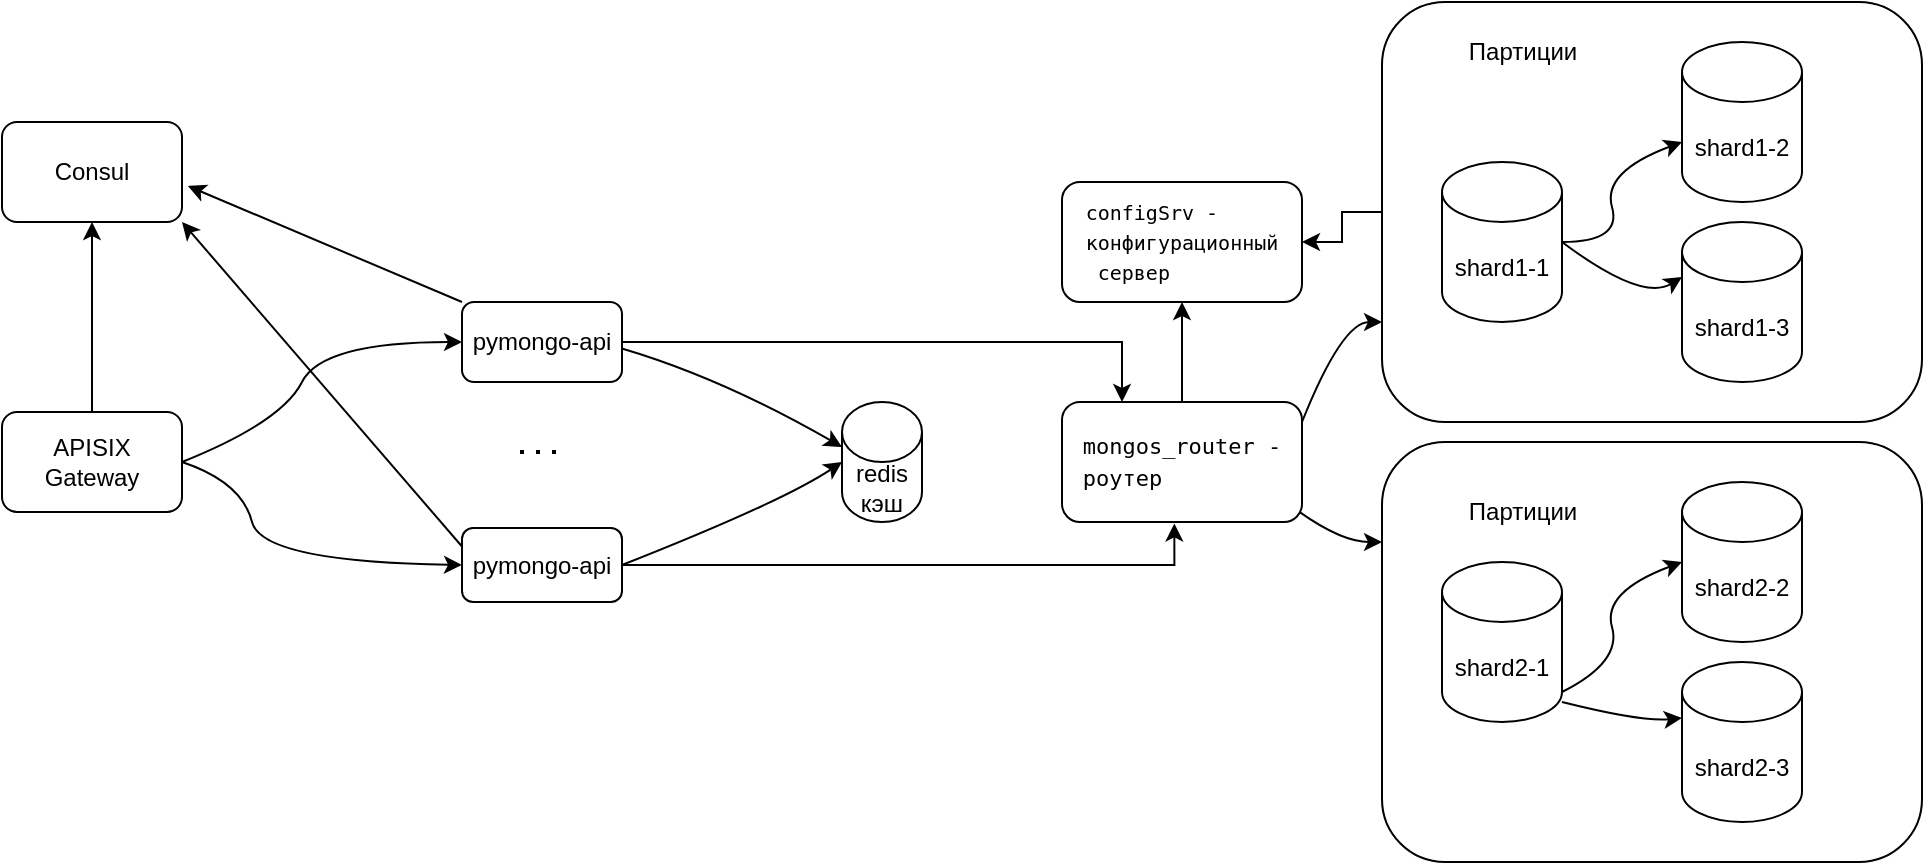 <mxfile version="24.7.13">
  <diagram name="Page-1" id="-H_mtQnk-PTXWXPvYvuk">
    <mxGraphModel dx="1360" dy="1203" grid="1" gridSize="10" guides="1" tooltips="1" connect="1" arrows="1" fold="1" page="1" pageScale="1" pageWidth="1169" pageHeight="827" math="0" shadow="0">
      <root>
        <mxCell id="0" />
        <mxCell id="1" parent="0" />
        <mxCell id="8cPuCwgMG0-DC93ZxVvM-23" value="" style="rounded=1;whiteSpace=wrap;html=1;" vertex="1" parent="1">
          <mxGeometry x="880" y="380" width="270" height="210" as="geometry" />
        </mxCell>
        <mxCell id="8cPuCwgMG0-DC93ZxVvM-24" value="" style="edgeStyle=orthogonalEdgeStyle;rounded=0;orthogonalLoop=1;jettySize=auto;html=1;" edge="1" parent="1" source="8cPuCwgMG0-DC93ZxVvM-22" target="8cPuCwgMG0-DC93ZxVvM-2">
          <mxGeometry relative="1" as="geometry" />
        </mxCell>
        <mxCell id="8cPuCwgMG0-DC93ZxVvM-22" value="" style="rounded=1;whiteSpace=wrap;html=1;align=left;" vertex="1" parent="1">
          <mxGeometry x="880" y="160" width="270" height="210" as="geometry" />
        </mxCell>
        <mxCell id="zA23MoTUsTF4_91t8viU-3" value="pymongo-api" style="rounded=1;whiteSpace=wrap;html=1;" parent="1" vertex="1">
          <mxGeometry x="420" y="423" width="80" height="37" as="geometry" />
        </mxCell>
        <mxCell id="zA23MoTUsTF4_91t8viU-4" style="edgeStyle=orthogonalEdgeStyle;rounded=0;orthogonalLoop=1;jettySize=auto;html=1;exitX=1;exitY=0.5;exitDx=0;exitDy=0;entryX=0.468;entryY=1.012;entryDx=0;entryDy=0;entryPerimeter=0;" parent="1" source="zA23MoTUsTF4_91t8viU-3" target="8cPuCwgMG0-DC93ZxVvM-1" edge="1">
          <mxGeometry relative="1" as="geometry">
            <mxPoint x="720" y="390" as="targetPoint" />
          </mxGeometry>
        </mxCell>
        <mxCell id="8cPuCwgMG0-DC93ZxVvM-1" value="&lt;div style=&quot;text-align: start; background-color: rgb(255, 255, 255); font-size: 11px; line-height: 50%;&quot;&gt;&lt;pre style=&quot;font-family: &amp;quot;JetBrains Mono&amp;quot;, monospace; line-height: 50%;&quot;&gt;mongos_router -&lt;/pre&gt;&lt;pre style=&quot;font-family: &amp;quot;JetBrains Mono&amp;quot;, monospace; line-height: 50%;&quot;&gt;роутер&lt;/pre&gt;&lt;/div&gt;" style="rounded=1;whiteSpace=wrap;html=1;" vertex="1" parent="1">
          <mxGeometry x="720" y="360" width="120" height="60" as="geometry" />
        </mxCell>
        <mxCell id="8cPuCwgMG0-DC93ZxVvM-2" value="&lt;div style=&quot;text-align: start; background-color: rgb(255, 255, 255); font-size: 10px; line-height: 50%;&quot;&gt;&lt;pre style=&quot;font-family: &amp;quot;JetBrains Mono&amp;quot;, monospace; line-height: 50%;&quot;&gt;configSrv -&lt;/pre&gt;&lt;pre style=&quot;font-family: &amp;quot;JetBrains Mono&amp;quot;, monospace; line-height: 50%;&quot;&gt;конфигурационный&lt;/pre&gt;&lt;pre style=&quot;font-family: &amp;quot;JetBrains Mono&amp;quot;, monospace; line-height: 50%;&quot;&gt; сервер&lt;/pre&gt;&lt;/div&gt;" style="rounded=1;whiteSpace=wrap;html=1;" vertex="1" parent="1">
          <mxGeometry x="720" y="250" width="120" height="60" as="geometry" />
        </mxCell>
        <mxCell id="8cPuCwgMG0-DC93ZxVvM-3" value="" style="endArrow=classic;html=1;rounded=0;entryX=0.5;entryY=1;entryDx=0;entryDy=0;" edge="1" parent="1" target="8cPuCwgMG0-DC93ZxVvM-2">
          <mxGeometry width="50" height="50" relative="1" as="geometry">
            <mxPoint x="780" y="360" as="sourcePoint" />
            <mxPoint x="830" y="310" as="targetPoint" />
          </mxGeometry>
        </mxCell>
        <mxCell id="8cPuCwgMG0-DC93ZxVvM-9" value="shard1-1" style="shape=cylinder3;whiteSpace=wrap;html=1;boundedLbl=1;backgroundOutline=1;size=15;" vertex="1" parent="1">
          <mxGeometry x="910" y="240" width="60" height="80" as="geometry" />
        </mxCell>
        <mxCell id="8cPuCwgMG0-DC93ZxVvM-10" value="shard2-1" style="shape=cylinder3;whiteSpace=wrap;html=1;boundedLbl=1;backgroundOutline=1;size=15;" vertex="1" parent="1">
          <mxGeometry x="910" y="440" width="60" height="80" as="geometry" />
        </mxCell>
        <mxCell id="8cPuCwgMG0-DC93ZxVvM-14" value="" style="curved=1;endArrow=classic;html=1;rounded=0;exitX=1;exitY=0.5;exitDx=0;exitDy=0;exitPerimeter=0;" edge="1" parent="1" source="8cPuCwgMG0-DC93ZxVvM-9">
          <mxGeometry width="50" height="50" relative="1" as="geometry">
            <mxPoint x="970" y="295" as="sourcePoint" />
            <mxPoint x="1030" y="230" as="targetPoint" />
            <Array as="points">
              <mxPoint x="1000" y="280" />
              <mxPoint x="990" y="245" />
            </Array>
          </mxGeometry>
        </mxCell>
        <mxCell id="8cPuCwgMG0-DC93ZxVvM-15" value="shard1-2" style="shape=cylinder3;whiteSpace=wrap;html=1;boundedLbl=1;backgroundOutline=1;size=15;" vertex="1" parent="1">
          <mxGeometry x="1030" y="180" width="60" height="80" as="geometry" />
        </mxCell>
        <mxCell id="8cPuCwgMG0-DC93ZxVvM-16" value="" style="curved=1;endArrow=classic;html=1;rounded=0;exitX=1;exitY=0.5;exitDx=0;exitDy=0;exitPerimeter=0;entryX=0;entryY=0;entryDx=0;entryDy=27.5;entryPerimeter=0;" edge="1" parent="1" source="8cPuCwgMG0-DC93ZxVvM-9" target="8cPuCwgMG0-DC93ZxVvM-17">
          <mxGeometry width="50" height="50" relative="1" as="geometry">
            <mxPoint x="980" y="340" as="sourcePoint" />
            <mxPoint x="1040" y="320" as="targetPoint" />
            <Array as="points">
              <mxPoint x="1010" y="310" />
            </Array>
          </mxGeometry>
        </mxCell>
        <mxCell id="8cPuCwgMG0-DC93ZxVvM-17" value="shard1-3" style="shape=cylinder3;whiteSpace=wrap;html=1;boundedLbl=1;backgroundOutline=1;size=15;" vertex="1" parent="1">
          <mxGeometry x="1030" y="270" width="60" height="80" as="geometry" />
        </mxCell>
        <mxCell id="8cPuCwgMG0-DC93ZxVvM-18" value="shard2-2" style="shape=cylinder3;whiteSpace=wrap;html=1;boundedLbl=1;backgroundOutline=1;size=15;" vertex="1" parent="1">
          <mxGeometry x="1030" y="400" width="60" height="80" as="geometry" />
        </mxCell>
        <mxCell id="8cPuCwgMG0-DC93ZxVvM-19" value="shard2-3" style="shape=cylinder3;whiteSpace=wrap;html=1;boundedLbl=1;backgroundOutline=1;size=15;" vertex="1" parent="1">
          <mxGeometry x="1030" y="490" width="60" height="80" as="geometry" />
        </mxCell>
        <mxCell id="8cPuCwgMG0-DC93ZxVvM-20" value="" style="curved=1;endArrow=classic;html=1;rounded=0;" edge="1" parent="1">
          <mxGeometry width="50" height="50" relative="1" as="geometry">
            <mxPoint x="970" y="505" as="sourcePoint" />
            <mxPoint x="1030" y="440" as="targetPoint" />
            <Array as="points">
              <mxPoint x="1000" y="490" />
              <mxPoint x="990" y="455" />
            </Array>
          </mxGeometry>
        </mxCell>
        <mxCell id="8cPuCwgMG0-DC93ZxVvM-21" value="" style="curved=1;endArrow=classic;html=1;rounded=0;exitX=1;exitY=0.5;exitDx=0;exitDy=0;exitPerimeter=0;entryX=0;entryY=0;entryDx=0;entryDy=27.5;entryPerimeter=0;" edge="1" parent="1">
          <mxGeometry width="50" height="50" relative="1" as="geometry">
            <mxPoint x="970" y="510" as="sourcePoint" />
            <mxPoint x="1030" y="518" as="targetPoint" />
            <Array as="points">
              <mxPoint x="1010" y="520" />
            </Array>
          </mxGeometry>
        </mxCell>
        <mxCell id="8cPuCwgMG0-DC93ZxVvM-27" value="" style="curved=1;endArrow=classic;html=1;rounded=0;" edge="1" parent="1">
          <mxGeometry width="50" height="50" relative="1" as="geometry">
            <mxPoint x="840" y="370" as="sourcePoint" />
            <mxPoint x="880" y="320" as="targetPoint" />
            <Array as="points">
              <mxPoint x="860" y="320" />
            </Array>
          </mxGeometry>
        </mxCell>
        <mxCell id="8cPuCwgMG0-DC93ZxVvM-28" value="" style="curved=1;endArrow=classic;html=1;rounded=0;exitX=0.992;exitY=0.92;exitDx=0;exitDy=0;exitPerimeter=0;" edge="1" parent="1" source="8cPuCwgMG0-DC93ZxVvM-1">
          <mxGeometry width="50" height="50" relative="1" as="geometry">
            <mxPoint x="830" y="480" as="sourcePoint" />
            <mxPoint x="880" y="430" as="targetPoint" />
            <Array as="points">
              <mxPoint x="860" y="430" />
            </Array>
          </mxGeometry>
        </mxCell>
        <mxCell id="8cPuCwgMG0-DC93ZxVvM-30" value="redis&lt;div&gt;кэш&lt;/div&gt;" style="shape=cylinder3;whiteSpace=wrap;html=1;boundedLbl=1;backgroundOutline=1;size=15;" vertex="1" parent="1">
          <mxGeometry x="610" y="360" width="40" height="60" as="geometry" />
        </mxCell>
        <mxCell id="8cPuCwgMG0-DC93ZxVvM-33" value="Партиции" style="text;html=1;align=center;verticalAlign=middle;resizable=0;points=[];autosize=1;strokeColor=none;fillColor=none;" vertex="1" parent="1">
          <mxGeometry x="910" y="170" width="80" height="30" as="geometry" />
        </mxCell>
        <mxCell id="8cPuCwgMG0-DC93ZxVvM-34" value="Партиции" style="text;html=1;align=center;verticalAlign=middle;resizable=0;points=[];autosize=1;strokeColor=none;fillColor=none;" vertex="1" parent="1">
          <mxGeometry x="910" y="400" width="80" height="30" as="geometry" />
        </mxCell>
        <mxCell id="8cPuCwgMG0-DC93ZxVvM-39" value="" style="edgeStyle=orthogonalEdgeStyle;rounded=0;orthogonalLoop=1;jettySize=auto;html=1;entryX=0.25;entryY=0;entryDx=0;entryDy=0;" edge="1" parent="1" source="8cPuCwgMG0-DC93ZxVvM-35" target="8cPuCwgMG0-DC93ZxVvM-1">
          <mxGeometry relative="1" as="geometry" />
        </mxCell>
        <mxCell id="8cPuCwgMG0-DC93ZxVvM-35" value="pymongo-api" style="rounded=1;whiteSpace=wrap;html=1;" vertex="1" parent="1">
          <mxGeometry x="420" y="310" width="80" height="40" as="geometry" />
        </mxCell>
        <mxCell id="8cPuCwgMG0-DC93ZxVvM-36" value="" style="curved=1;endArrow=classic;html=1;rounded=0;entryX=0;entryY=0.5;entryDx=0;entryDy=0;entryPerimeter=0;exitX=1;exitY=0.5;exitDx=0;exitDy=0;" edge="1" parent="1" source="zA23MoTUsTF4_91t8viU-3" target="8cPuCwgMG0-DC93ZxVvM-30">
          <mxGeometry width="50" height="50" relative="1" as="geometry">
            <mxPoint x="530" y="380" as="sourcePoint" />
            <mxPoint x="580" y="330" as="targetPoint" />
            <Array as="points">
              <mxPoint x="580" y="410" />
            </Array>
          </mxGeometry>
        </mxCell>
        <mxCell id="8cPuCwgMG0-DC93ZxVvM-37" value="" style="curved=1;endArrow=classic;html=1;rounded=0;exitX=0.999;exitY=0.581;exitDx=0;exitDy=0;exitPerimeter=0;entryX=0;entryY=0;entryDx=0;entryDy=22.5;entryPerimeter=0;" edge="1" parent="1" source="8cPuCwgMG0-DC93ZxVvM-35" target="8cPuCwgMG0-DC93ZxVvM-30">
          <mxGeometry width="50" height="50" relative="1" as="geometry">
            <mxPoint x="540" y="390" as="sourcePoint" />
            <mxPoint x="610" y="330" as="targetPoint" />
            <Array as="points">
              <mxPoint x="550" y="348" />
            </Array>
          </mxGeometry>
        </mxCell>
        <mxCell id="8cPuCwgMG0-DC93ZxVvM-45" value="" style="edgeStyle=orthogonalEdgeStyle;rounded=0;orthogonalLoop=1;jettySize=auto;html=1;" edge="1" parent="1" source="8cPuCwgMG0-DC93ZxVvM-40" target="8cPuCwgMG0-DC93ZxVvM-43">
          <mxGeometry relative="1" as="geometry" />
        </mxCell>
        <mxCell id="8cPuCwgMG0-DC93ZxVvM-40" value="APISIX&lt;div&gt;Gateway&lt;/div&gt;" style="rounded=1;whiteSpace=wrap;html=1;" vertex="1" parent="1">
          <mxGeometry x="190" y="365" width="90" height="50" as="geometry" />
        </mxCell>
        <mxCell id="8cPuCwgMG0-DC93ZxVvM-41" value="" style="curved=1;endArrow=classic;html=1;rounded=0;entryX=0;entryY=0.5;entryDx=0;entryDy=0;exitX=1;exitY=0.5;exitDx=0;exitDy=0;" edge="1" parent="1" source="8cPuCwgMG0-DC93ZxVvM-40" target="8cPuCwgMG0-DC93ZxVvM-35">
          <mxGeometry width="50" height="50" relative="1" as="geometry">
            <mxPoint x="280" y="370" as="sourcePoint" />
            <mxPoint x="330" y="320" as="targetPoint" />
            <Array as="points">
              <mxPoint x="330" y="370" />
              <mxPoint x="350" y="330" />
            </Array>
          </mxGeometry>
        </mxCell>
        <mxCell id="8cPuCwgMG0-DC93ZxVvM-42" value="" style="curved=1;endArrow=classic;html=1;rounded=0;entryX=0;entryY=0.5;entryDx=0;entryDy=0;" edge="1" parent="1" target="zA23MoTUsTF4_91t8viU-3">
          <mxGeometry width="50" height="50" relative="1" as="geometry">
            <mxPoint x="280" y="390" as="sourcePoint" />
            <mxPoint x="330" y="340" as="targetPoint" />
            <Array as="points">
              <mxPoint x="310" y="400" />
              <mxPoint x="320" y="440" />
            </Array>
          </mxGeometry>
        </mxCell>
        <mxCell id="8cPuCwgMG0-DC93ZxVvM-43" value="Consul" style="rounded=1;whiteSpace=wrap;html=1;" vertex="1" parent="1">
          <mxGeometry x="190" y="220" width="90" height="50" as="geometry" />
        </mxCell>
        <mxCell id="8cPuCwgMG0-DC93ZxVvM-47" value="" style="endArrow=classic;html=1;rounded=0;entryX=1;entryY=1;entryDx=0;entryDy=0;exitX=0;exitY=0.25;exitDx=0;exitDy=0;" edge="1" parent="1" source="zA23MoTUsTF4_91t8viU-3" target="8cPuCwgMG0-DC93ZxVvM-43">
          <mxGeometry width="50" height="50" relative="1" as="geometry">
            <mxPoint x="420" y="423" as="sourcePoint" />
            <mxPoint x="470" y="373" as="targetPoint" />
          </mxGeometry>
        </mxCell>
        <mxCell id="8cPuCwgMG0-DC93ZxVvM-50" value="" style="endArrow=classic;html=1;rounded=0;entryX=1.033;entryY=0.64;entryDx=0;entryDy=0;entryPerimeter=0;exitX=0;exitY=0;exitDx=0;exitDy=0;" edge="1" parent="1" source="8cPuCwgMG0-DC93ZxVvM-35" target="8cPuCwgMG0-DC93ZxVvM-43">
          <mxGeometry width="50" height="50" relative="1" as="geometry">
            <mxPoint x="420" y="310" as="sourcePoint" />
            <mxPoint x="470" y="260" as="targetPoint" />
          </mxGeometry>
        </mxCell>
        <mxCell id="8cPuCwgMG0-DC93ZxVvM-51" value="" style="endArrow=none;dashed=1;html=1;dashPattern=1 3;strokeWidth=2;rounded=0;" edge="1" parent="1">
          <mxGeometry width="50" height="50" relative="1" as="geometry">
            <mxPoint x="467" y="385" as="sourcePoint" />
            <mxPoint x="447" y="385" as="targetPoint" />
            <Array as="points">
              <mxPoint x="467" y="385" />
            </Array>
          </mxGeometry>
        </mxCell>
      </root>
    </mxGraphModel>
  </diagram>
</mxfile>
